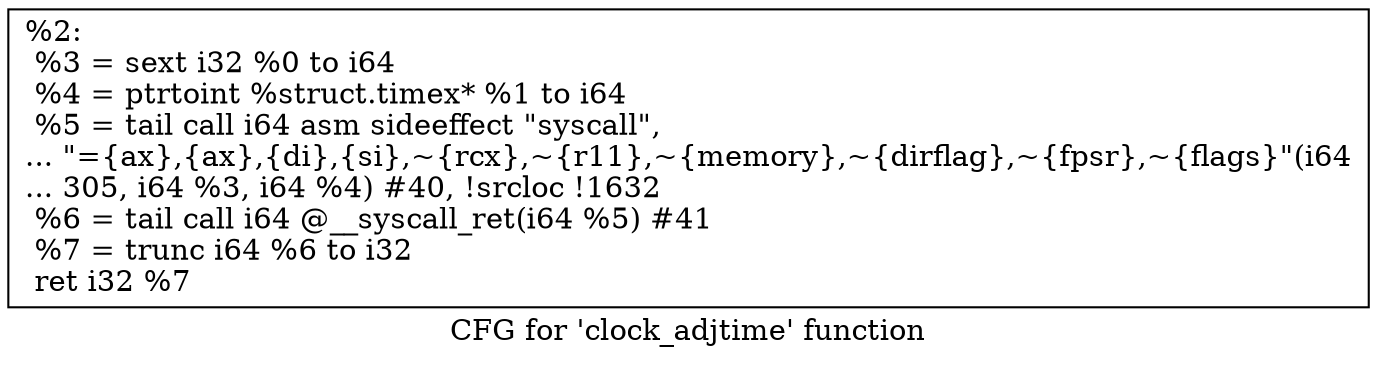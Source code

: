 digraph "CFG for 'clock_adjtime' function" {
	label="CFG for 'clock_adjtime' function";

	Node0x1cfc110 [shape=record,label="{%2:\l  %3 = sext i32 %0 to i64\l  %4 = ptrtoint %struct.timex* %1 to i64\l  %5 = tail call i64 asm sideeffect \"syscall\",\l... \"=\{ax\},\{ax\},\{di\},\{si\},~\{rcx\},~\{r11\},~\{memory\},~\{dirflag\},~\{fpsr\},~\{flags\}\"(i64\l... 305, i64 %3, i64 %4) #40, !srcloc !1632\l  %6 = tail call i64 @__syscall_ret(i64 %5) #41\l  %7 = trunc i64 %6 to i32\l  ret i32 %7\l}"];
}
